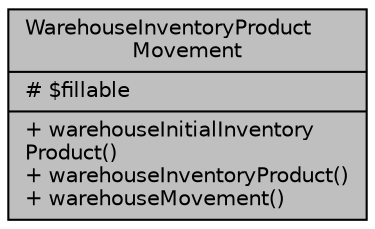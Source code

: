 digraph "WarehouseInventoryProductMovement"
{
 // LATEX_PDF_SIZE
  bgcolor="transparent";
  edge [fontname="Helvetica",fontsize="10",labelfontname="Helvetica",labelfontsize="10"];
  node [fontname="Helvetica",fontsize="10",shape=record];
  Node1 [label="{WarehouseInventoryProduct\lMovement\n|# $fillable\l|+ warehouseInitialInventory\lProduct()\l+ warehouseInventoryProduct()\l+ warehouseMovement()\l}",height=0.2,width=0.4,color="black", fillcolor="grey75", style="filled", fontcolor="black",tooltip="Datos de los movimientos de los productos entre almacenes."];
}

